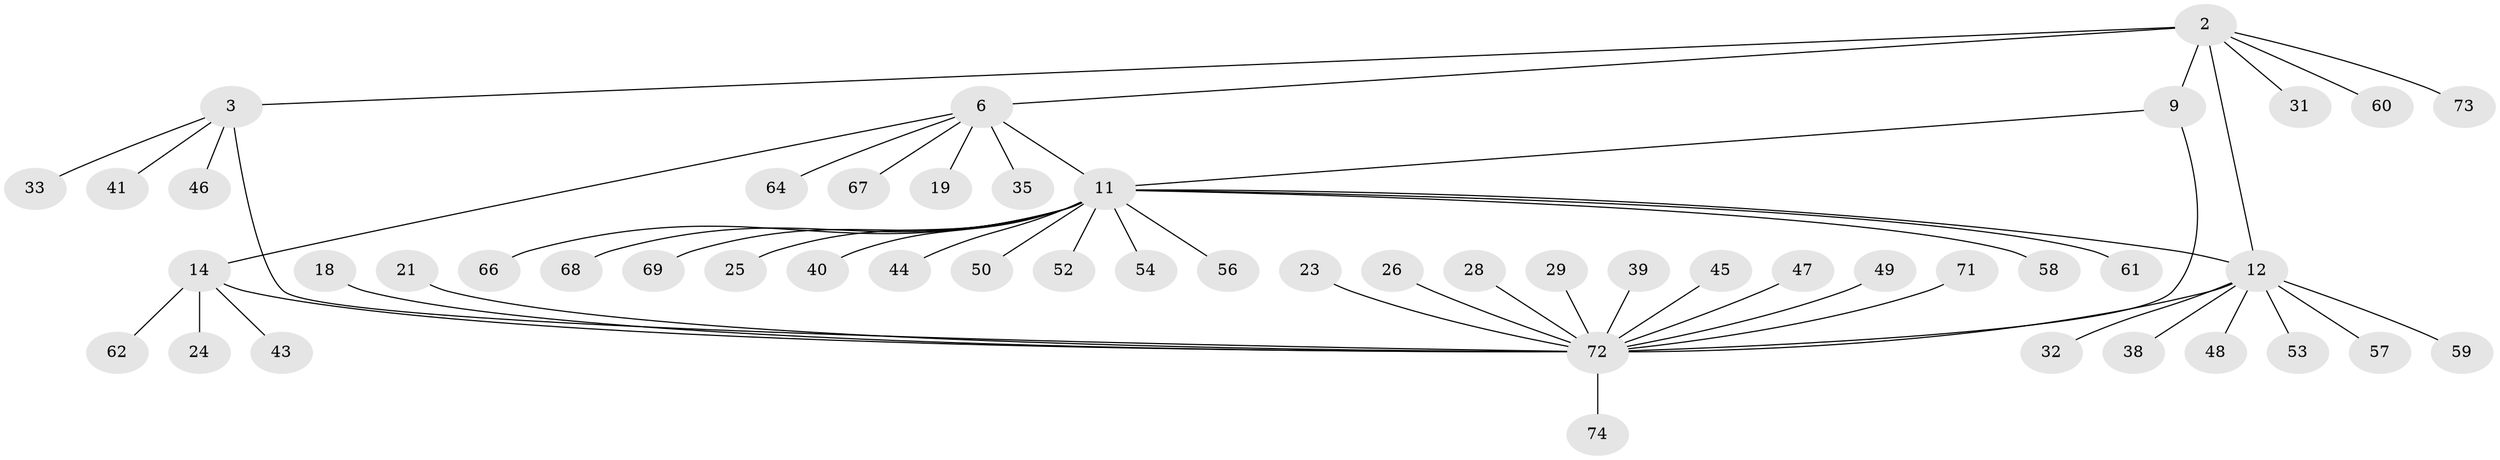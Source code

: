 // original degree distribution, {5: 0.02702702702702703, 6: 0.02702702702702703, 10: 0.02702702702702703, 4: 0.06756756756756757, 3: 0.04054054054054054, 12: 0.02702702702702703, 8: 0.013513513513513514, 2: 0.10810810810810811, 7: 0.013513513513513514, 1: 0.6486486486486487}
// Generated by graph-tools (version 1.1) at 2025/57/03/04/25 21:57:54]
// undirected, 51 vertices, 55 edges
graph export_dot {
graph [start="1"]
  node [color=gray90,style=filled];
  2 [super="+1"];
  3;
  6 [super="+4"];
  9 [super="+7"];
  11 [super="+10+5"];
  12;
  14 [super="+13"];
  18;
  19;
  21;
  23 [super="+16"];
  24;
  25;
  26;
  28;
  29;
  31;
  32;
  33;
  35;
  38;
  39;
  40;
  41;
  43;
  44;
  45;
  46;
  47 [super="+34"];
  48;
  49;
  50 [super="+22"];
  52;
  53;
  54 [super="+30"];
  56;
  57;
  58;
  59;
  60;
  61 [super="+51+55"];
  62;
  64;
  66;
  67;
  68;
  69;
  71;
  72 [super="+70+65+63"];
  73 [super="+36"];
  74 [super="+42"];
  2 -- 3 [weight=2];
  2 -- 12;
  2 -- 31;
  2 -- 60;
  2 -- 9;
  2 -- 6;
  2 -- 73;
  3 -- 33;
  3 -- 41;
  3 -- 46;
  3 -- 72;
  6 -- 19;
  6 -- 67;
  6 -- 64;
  6 -- 35;
  6 -- 14;
  6 -- 11 [weight=2];
  9 -- 11 [weight=2];
  9 -- 72 [weight=2];
  11 -- 12 [weight=2];
  11 -- 44;
  11 -- 52;
  11 -- 66;
  11 -- 40;
  11 -- 68;
  11 -- 69;
  11 -- 56;
  11 -- 25;
  11 -- 58;
  11 -- 50;
  11 -- 61;
  11 -- 54;
  12 -- 32;
  12 -- 38;
  12 -- 48;
  12 -- 53;
  12 -- 57;
  12 -- 59;
  12 -- 72 [weight=3];
  14 -- 24;
  14 -- 43;
  14 -- 62;
  14 -- 72 [weight=3];
  18 -- 72;
  21 -- 72;
  23 -- 72;
  26 -- 72;
  28 -- 72;
  29 -- 72;
  39 -- 72;
  45 -- 72;
  47 -- 72;
  49 -- 72;
  71 -- 72;
  72 -- 74;
}
